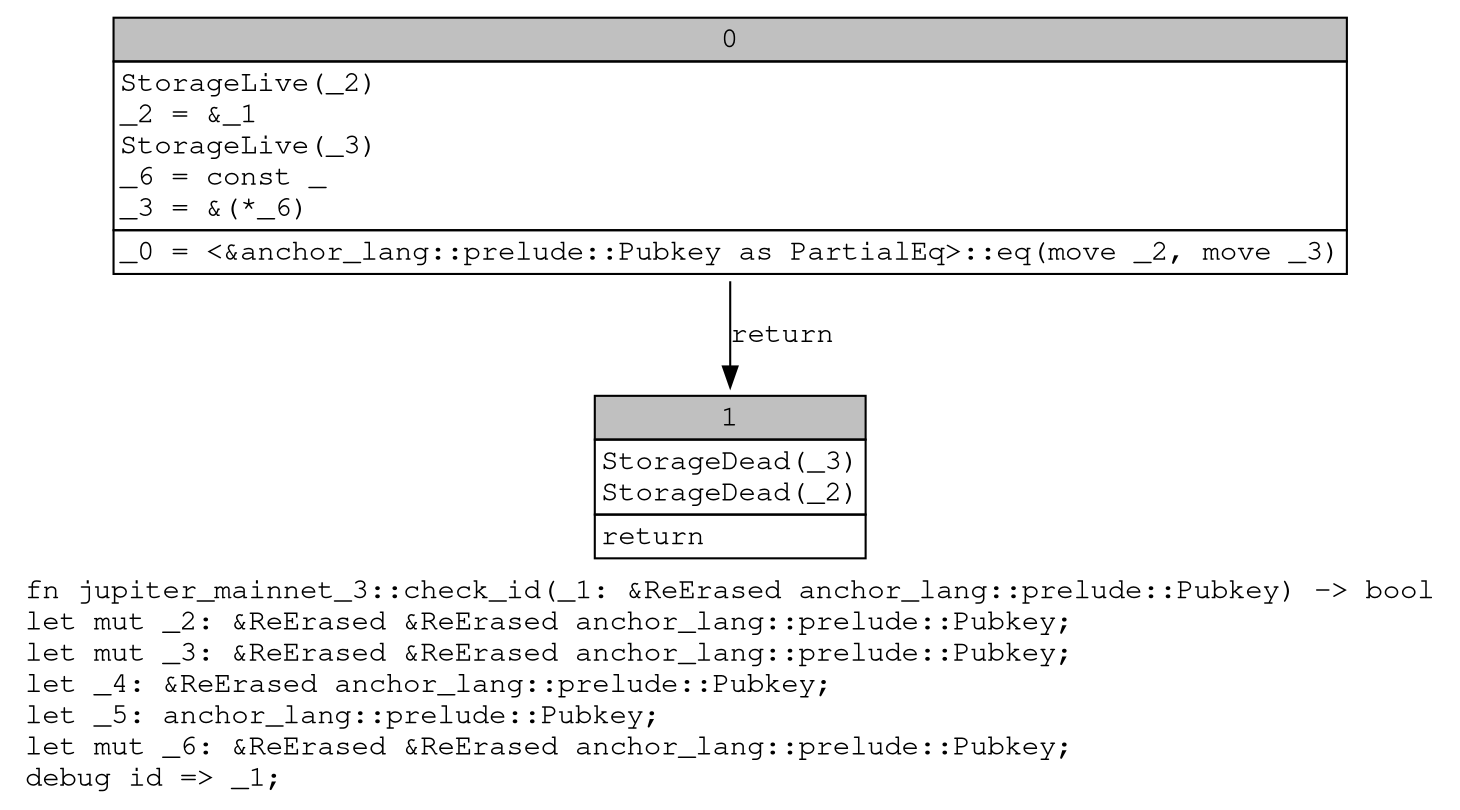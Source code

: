 digraph Mir_0_5456 {
    graph [fontname="Courier, monospace"];
    node [fontname="Courier, monospace"];
    edge [fontname="Courier, monospace"];
    label=<fn jupiter_mainnet_3::check_id(_1: &amp;ReErased anchor_lang::prelude::Pubkey) -&gt; bool<br align="left"/>let mut _2: &amp;ReErased &amp;ReErased anchor_lang::prelude::Pubkey;<br align="left"/>let mut _3: &amp;ReErased &amp;ReErased anchor_lang::prelude::Pubkey;<br align="left"/>let _4: &amp;ReErased anchor_lang::prelude::Pubkey;<br align="left"/>let _5: anchor_lang::prelude::Pubkey;<br align="left"/>let mut _6: &amp;ReErased &amp;ReErased anchor_lang::prelude::Pubkey;<br align="left"/>debug id =&gt; _1;<br align="left"/>>;
    bb0__0_5456 [shape="none", label=<<table border="0" cellborder="1" cellspacing="0"><tr><td bgcolor="gray" align="center" colspan="1">0</td></tr><tr><td align="left" balign="left">StorageLive(_2)<br/>_2 = &amp;_1<br/>StorageLive(_3)<br/>_6 = const _<br/>_3 = &amp;(*_6)<br/></td></tr><tr><td align="left">_0 = &lt;&amp;anchor_lang::prelude::Pubkey as PartialEq&gt;::eq(move _2, move _3)</td></tr></table>>];
    bb1__0_5456 [shape="none", label=<<table border="0" cellborder="1" cellspacing="0"><tr><td bgcolor="gray" align="center" colspan="1">1</td></tr><tr><td align="left" balign="left">StorageDead(_3)<br/>StorageDead(_2)<br/></td></tr><tr><td align="left">return</td></tr></table>>];
    bb0__0_5456 -> bb1__0_5456 [label="return"];
}
